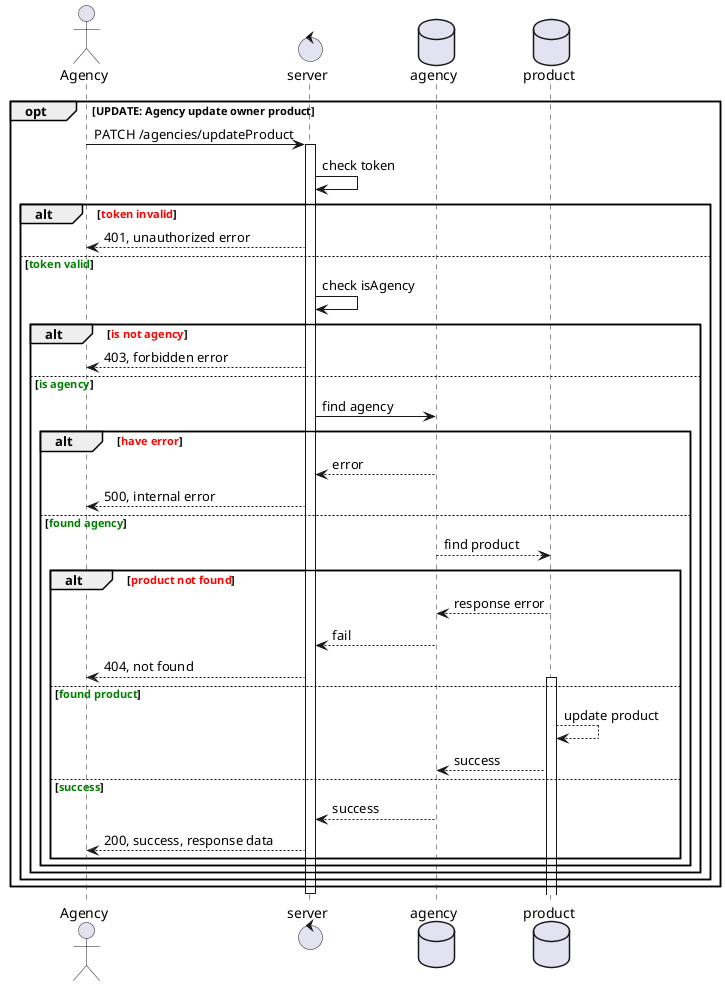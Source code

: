 @startuml update owner product agency sequence

actor Agency 
control server
database agency
database product

opt UPDATE: Agency update owner product
  Agency -> server: PATCH /agencies/updateProduct
  activate server
  server -> server: check token
  alt <font color=red>token invalid</font>
    server --> Agency: 401, unauthorized error
  else <font color=green>token valid</font>
    server -> server: check isAgency
    alt <font color=red>is not agency</font>
      server --> Agency: 403, forbidden error
    else <font color=green>is agency</font>
      server -> agency: find agency
      alt <font color=red>have error</font>
        agency --> server: error
        server --> Agency: 500, internal error
      else <font color=green>found agency</font>
        agency --> product: find product
        alt <font color=red>product not found</font>
          product --> agency: response error
          agency --> server: fail
          server --> Agency: 404, not found
        else <font color=green>found product</font>
          activate product
          product --> product: update product
          product --> agency: success
        else <font color=green>success</font>

          agency --> server: success
          server --> Agency: 200, success, response data
          end
        end
      end
    end
  end
    deactivate server


@enduml